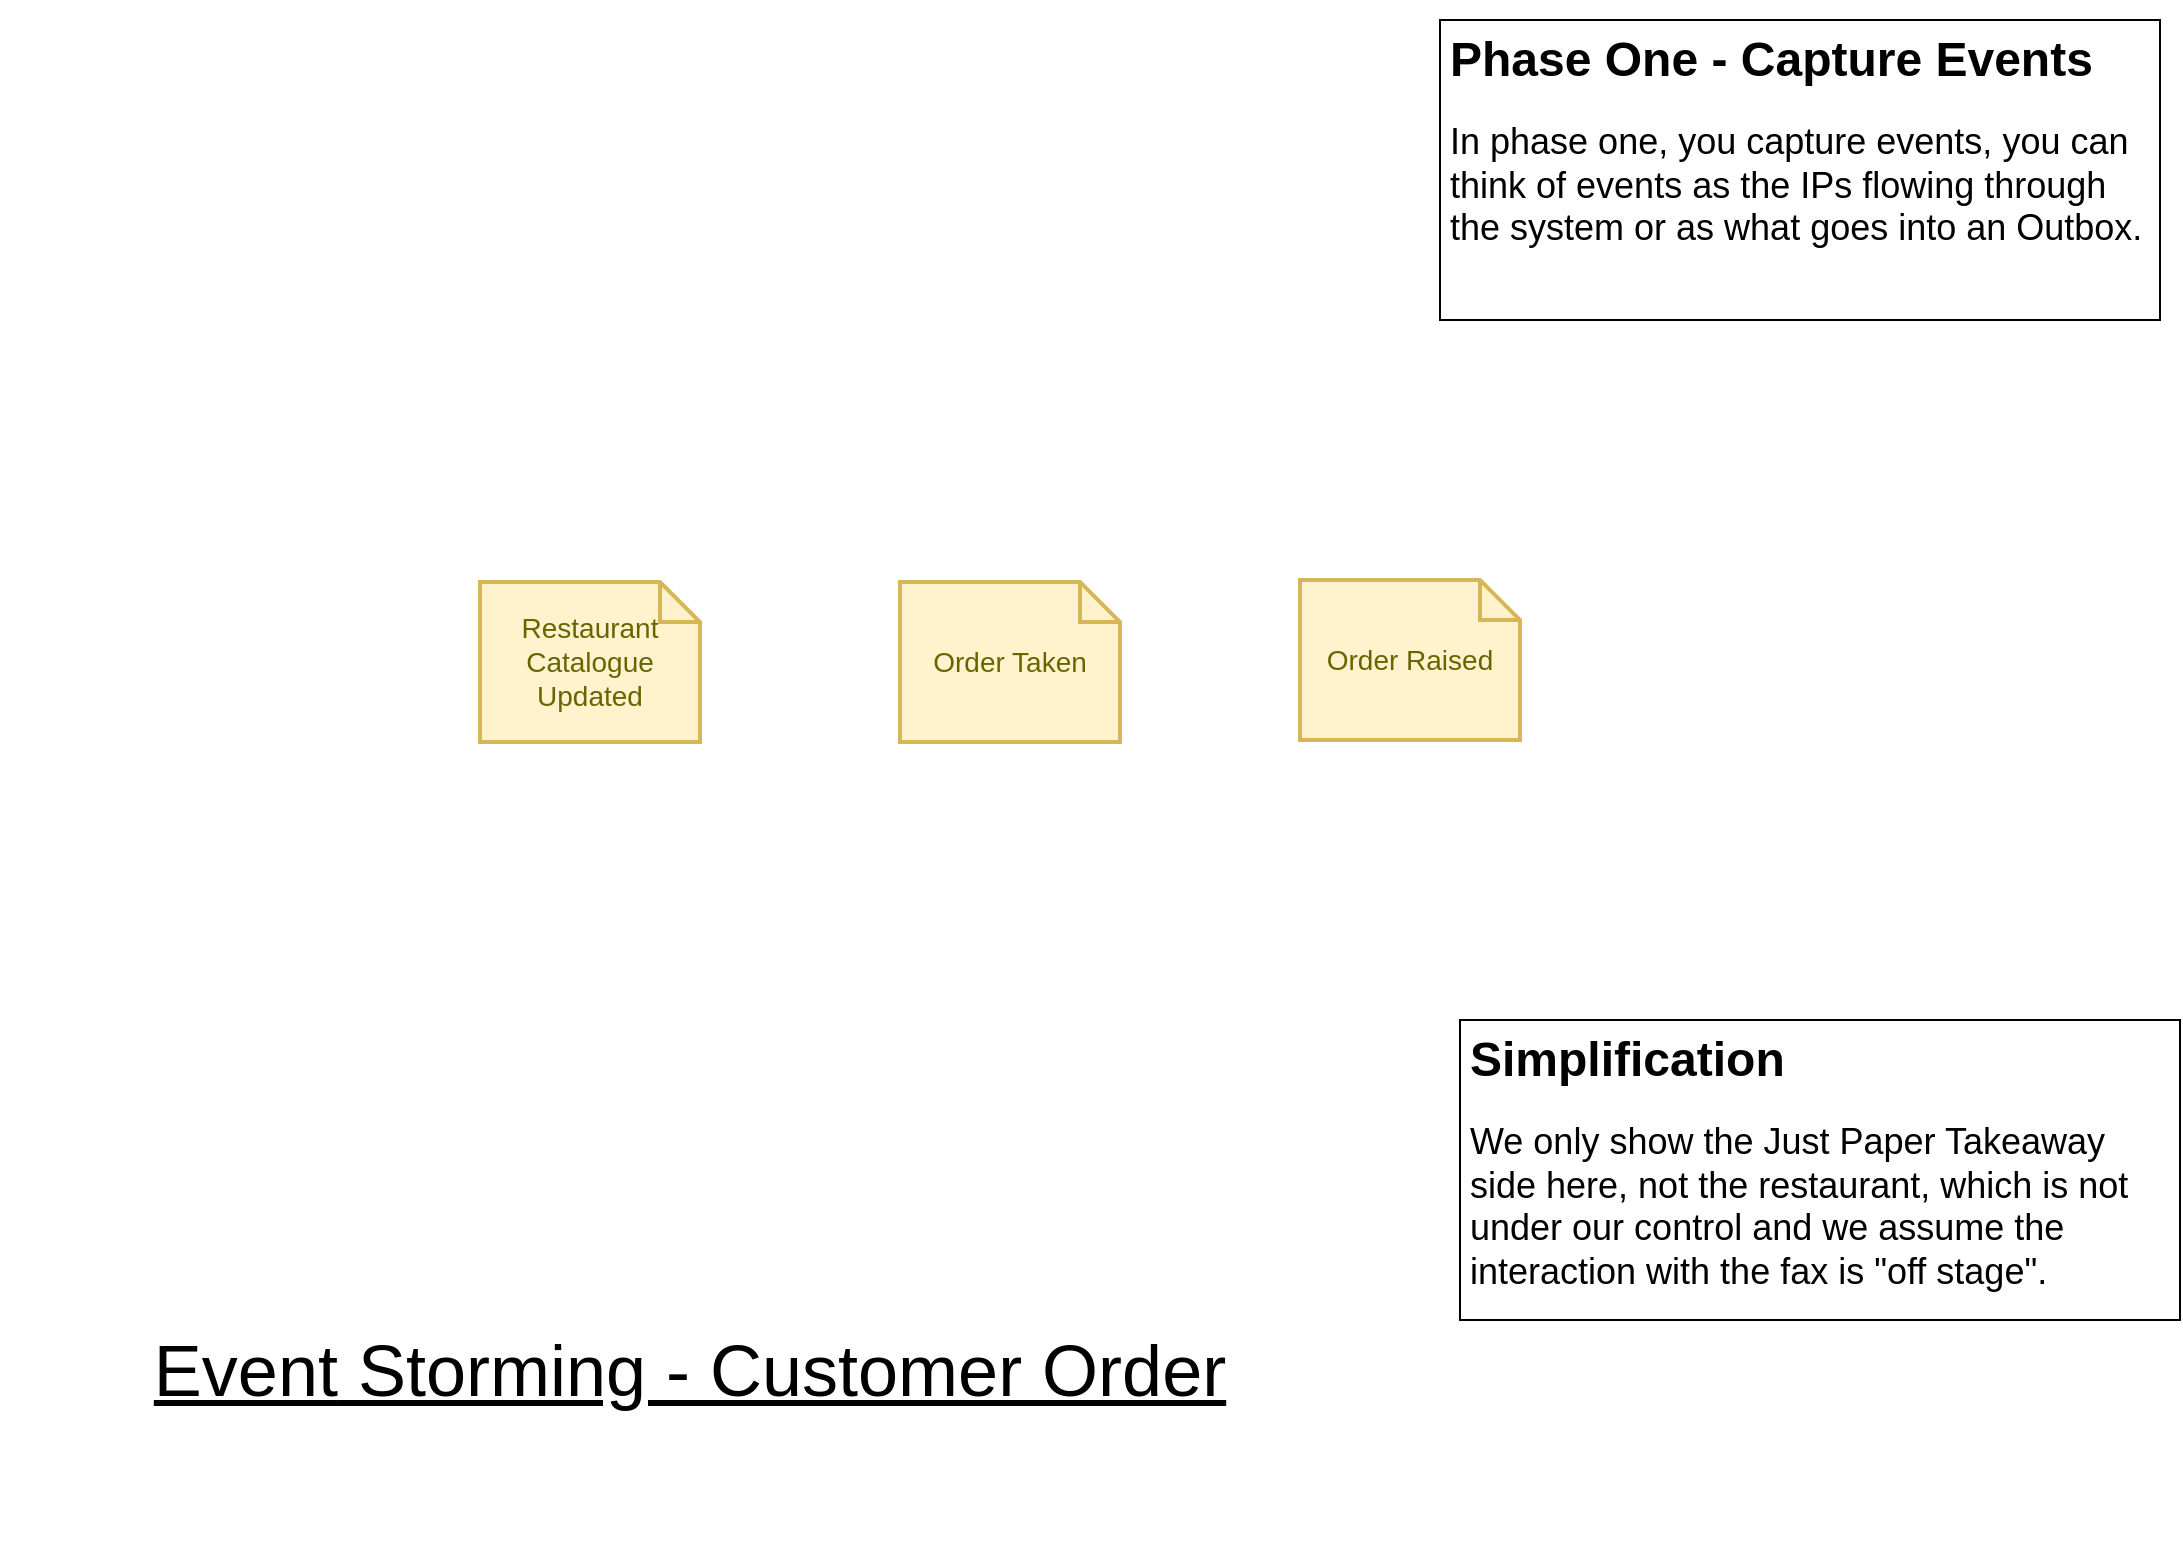 <mxfile version="15.2.7" type="device"><diagram id="8UZPDOSs7qzSvT1RXbZh" name="Page-1"><mxGraphModel dx="1106" dy="830" grid="1" gridSize="10" guides="1" tooltips="1" connect="1" arrows="1" fold="1" page="1" pageScale="1" pageWidth="1169" pageHeight="827" math="0" shadow="0"><root><mxCell id="0"/><mxCell id="1" parent="0"/><mxCell id="VEPPcsYKU0XZYDSlJxMH-2" value="Restaurant Catalogue Updated" style="shape=note;strokeWidth=2;fontSize=14;size=20;whiteSpace=wrap;html=1;fillColor=#fff2cc;strokeColor=#d6b656;fontColor=#666600;" parent="1" vertex="1"><mxGeometry x="280" y="321" width="110.0" height="80" as="geometry"/></mxCell><mxCell id="VEPPcsYKU0XZYDSlJxMH-3" value="&lt;font style=&quot;font-size: 36px&quot;&gt;&lt;u&gt;&lt;font style=&quot;font-size: 36px&quot;&gt;Event&lt;/font&gt; Storming - Customer Order&lt;/u&gt;&lt;/font&gt;" style="text;html=1;strokeColor=none;fillColor=none;align=center;verticalAlign=middle;whiteSpace=wrap;rounded=0;" parent="1" vertex="1"><mxGeometry x="40" y="630" width="690" height="170" as="geometry"/></mxCell><mxCell id="VEPPcsYKU0XZYDSlJxMH-4" value="&lt;h1&gt;Phase One - Capture Events&lt;/h1&gt;&lt;p&gt;&lt;span style=&quot;font-size: 18px&quot;&gt;In phase one, you capture events, you can think of events as the IPs flowing through the system or as what goes into an Outbox.&lt;/span&gt;&lt;/p&gt;" style="text;html=1;strokeColor=default;fillColor=none;spacing=5;spacingTop=-20;whiteSpace=wrap;overflow=hidden;rounded=0;" parent="1" vertex="1"><mxGeometry x="760" y="40" width="360" height="150" as="geometry"/></mxCell><mxCell id="VEPPcsYKU0XZYDSlJxMH-7" value="Order Taken" style="shape=note;strokeWidth=2;fontSize=14;size=20;whiteSpace=wrap;html=1;fillColor=#fff2cc;strokeColor=#d6b656;fontColor=#666600;" parent="1" vertex="1"><mxGeometry x="490" y="321" width="110.0" height="80" as="geometry"/></mxCell><mxCell id="ABlH_JMW-yjbOkY1Sc7v-1" value="&lt;h1&gt;Simplification&lt;/h1&gt;&lt;p&gt;&lt;span style=&quot;font-size: 18px&quot;&gt;We only show the Just Paper Takeaway side here, not the restaurant, which is not under our control and we assume the interaction with the fax is &quot;off stage&quot;.&lt;/span&gt;&lt;/p&gt;" style="text;html=1;strokeColor=default;fillColor=none;spacing=5;spacingTop=-20;whiteSpace=wrap;overflow=hidden;rounded=0;" parent="1" vertex="1"><mxGeometry x="770" y="540" width="360" height="150" as="geometry"/></mxCell><mxCell id="ABlH_JMW-yjbOkY1Sc7v-2" value="Order Raised" style="shape=note;strokeWidth=2;fontSize=14;size=20;whiteSpace=wrap;html=1;fillColor=#fff2cc;strokeColor=#d6b656;fontColor=#666600;" parent="1" vertex="1"><mxGeometry x="690" y="320" width="110.0" height="80" as="geometry"/></mxCell></root></mxGraphModel></diagram></mxfile>